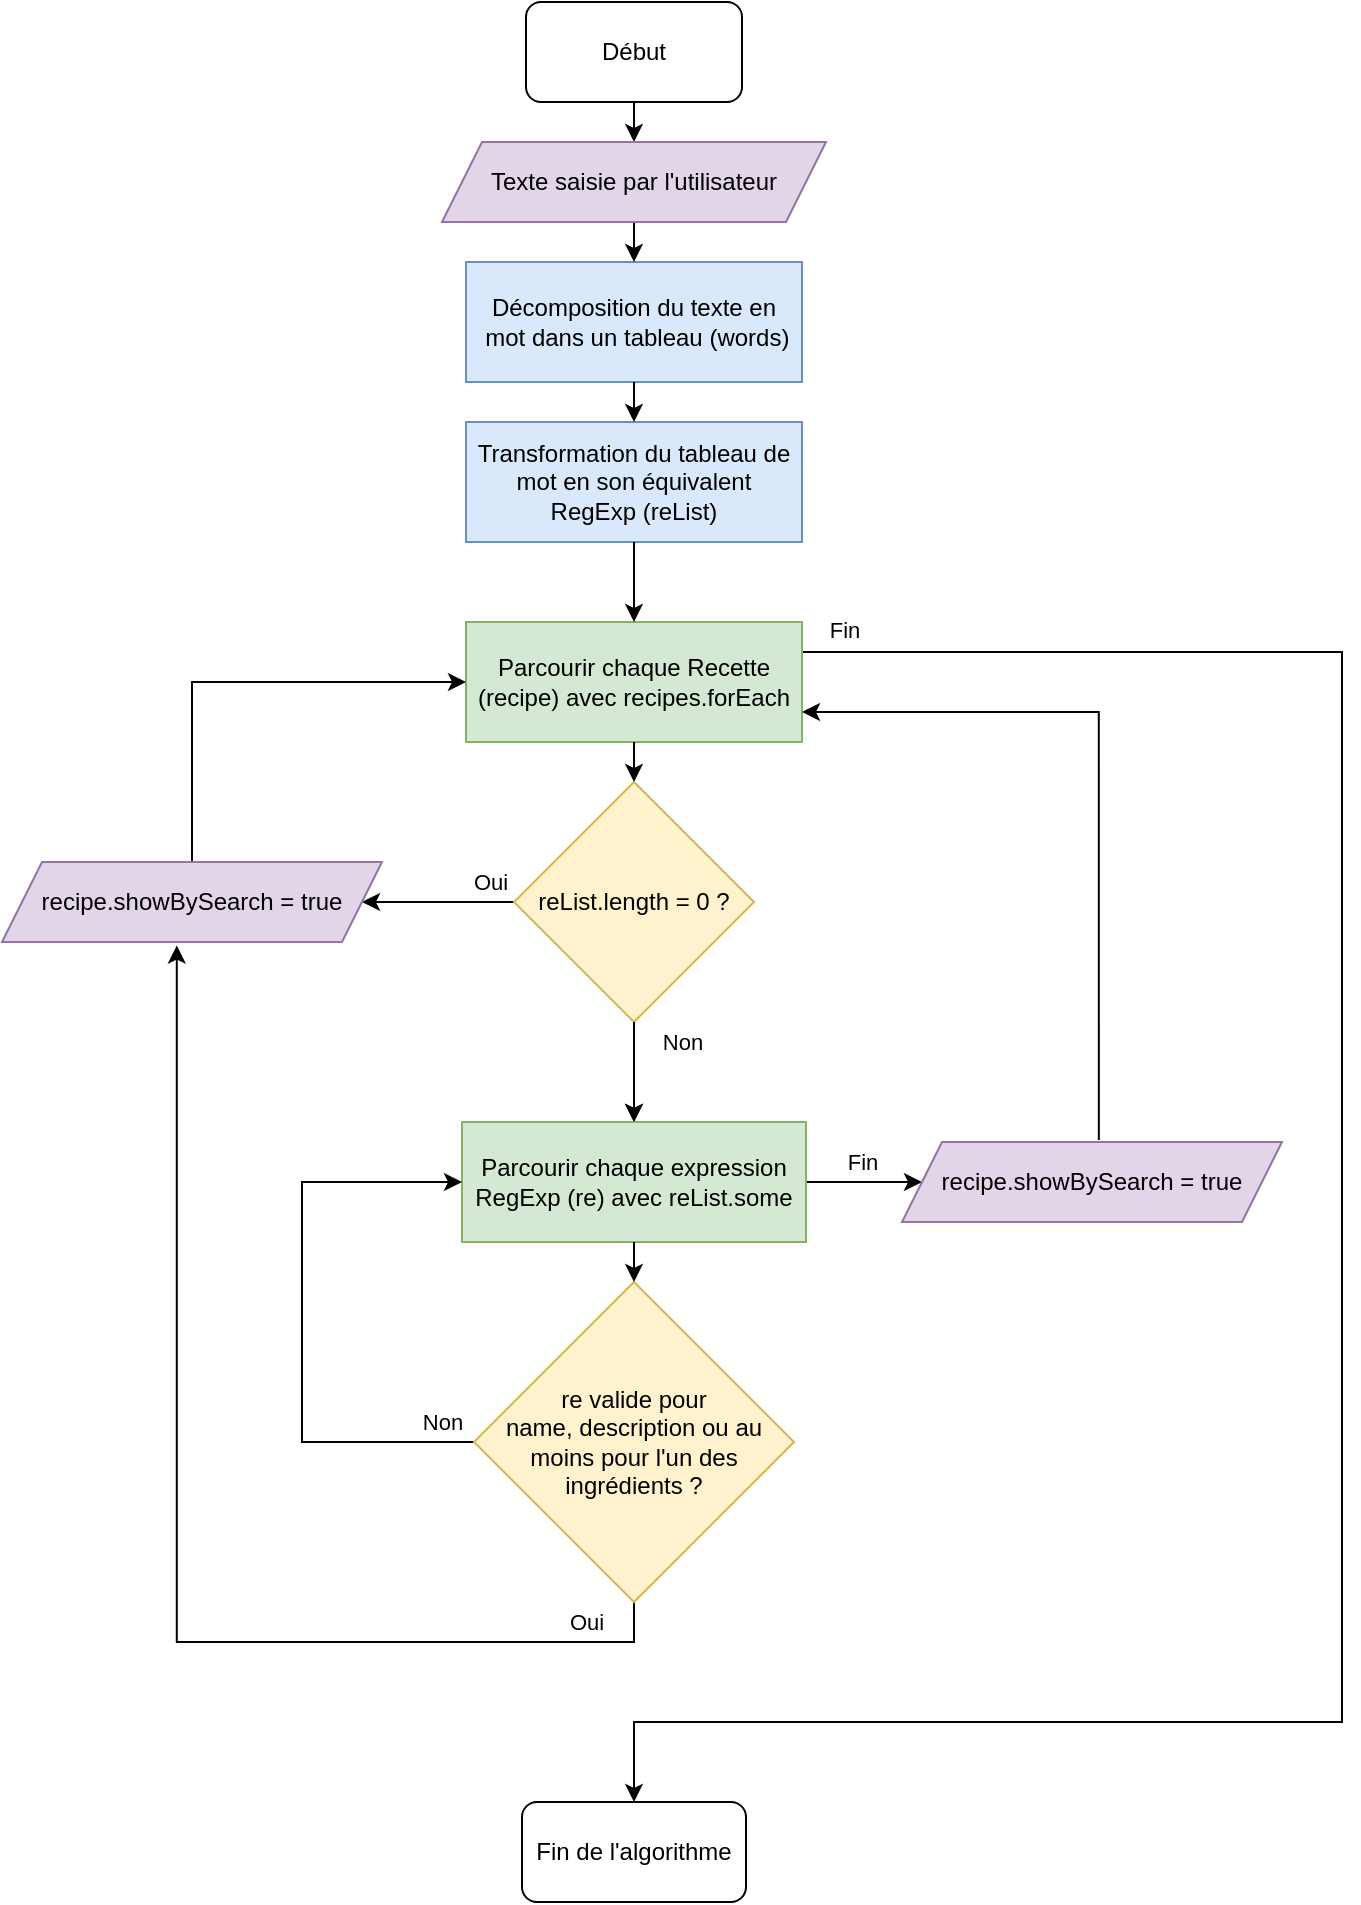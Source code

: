 <mxfile version="24.2.1" type="github">
  <diagram name="Page-1" id="fu2fMV-L6i4KWlRdfJtE">
    <mxGraphModel dx="1728" dy="943" grid="1" gridSize="10" guides="1" tooltips="1" connect="1" arrows="1" fold="1" page="1" pageScale="1" pageWidth="827" pageHeight="1169" math="0" shadow="0">
      <root>
        <mxCell id="0" />
        <mxCell id="1" parent="0" />
        <mxCell id="mlouHhY-SC-koA-eOmkY-3" value="Décomposition du texte en&lt;div&gt;&amp;nbsp;mot dans un tableau (words)&lt;/div&gt;" style="rounded=0;whiteSpace=wrap;html=1;fillColor=#dae8fc;strokeColor=#6c8ebf;" vertex="1" parent="1">
          <mxGeometry x="322" y="190" width="168" height="60" as="geometry" />
        </mxCell>
        <mxCell id="mlouHhY-SC-koA-eOmkY-5" value="Transformation du tableau de&lt;div&gt;mot en son équivalent&lt;/div&gt;&lt;div&gt;RegExp (reList)&lt;/div&gt;" style="rounded=0;whiteSpace=wrap;html=1;fillColor=#dae8fc;strokeColor=#6c8ebf;" vertex="1" parent="1">
          <mxGeometry x="322" y="270" width="168" height="60" as="geometry" />
        </mxCell>
        <mxCell id="mlouHhY-SC-koA-eOmkY-70" value="Fin" style="edgeStyle=orthogonalEdgeStyle;rounded=0;orthogonalLoop=1;jettySize=auto;html=1;exitX=1;exitY=0.25;exitDx=0;exitDy=0;entryX=0.5;entryY=0;entryDx=0;entryDy=0;spacingBottom=13;" edge="1" parent="1" source="mlouHhY-SC-koA-eOmkY-6" target="mlouHhY-SC-koA-eOmkY-52">
          <mxGeometry x="-0.966" y="5" relative="1" as="geometry">
            <Array as="points">
              <mxPoint x="760" y="385" />
              <mxPoint x="760" y="920" />
              <mxPoint x="406" y="920" />
            </Array>
            <mxPoint as="offset" />
          </mxGeometry>
        </mxCell>
        <mxCell id="mlouHhY-SC-koA-eOmkY-6" value="Parcourir chaque Recette (recipe) avec recipes.forEach" style="rounded=0;whiteSpace=wrap;html=1;fillColor=#d5e8d4;strokeColor=#82b366;" vertex="1" parent="1">
          <mxGeometry x="322" y="370" width="168" height="60" as="geometry" />
        </mxCell>
        <mxCell id="mlouHhY-SC-koA-eOmkY-47" value="Oui" style="edgeStyle=orthogonalEdgeStyle;rounded=0;orthogonalLoop=1;jettySize=auto;html=1;exitX=0;exitY=0.5;exitDx=0;exitDy=0;entryX=1;entryY=0.5;entryDx=0;entryDy=0;" edge="1" parent="1" source="mlouHhY-SC-koA-eOmkY-7" target="mlouHhY-SC-koA-eOmkY-62">
          <mxGeometry x="-0.68" y="-10" relative="1" as="geometry">
            <mxPoint x="246" y="510" as="targetPoint" />
            <mxPoint as="offset" />
          </mxGeometry>
        </mxCell>
        <mxCell id="mlouHhY-SC-koA-eOmkY-55" value="" style="edgeStyle=orthogonalEdgeStyle;rounded=0;orthogonalLoop=1;jettySize=auto;html=1;" edge="1" parent="1" source="mlouHhY-SC-koA-eOmkY-7" target="mlouHhY-SC-koA-eOmkY-10">
          <mxGeometry relative="1" as="geometry" />
        </mxCell>
        <mxCell id="mlouHhY-SC-koA-eOmkY-7" value="reList.length = 0 ?" style="rhombus;whiteSpace=wrap;html=1;fillColor=#fff2cc;strokeColor=#d6b656;" vertex="1" parent="1">
          <mxGeometry x="346" y="450" width="120" height="120" as="geometry" />
        </mxCell>
        <mxCell id="mlouHhY-SC-koA-eOmkY-42" value="Fin" style="edgeStyle=orthogonalEdgeStyle;rounded=0;orthogonalLoop=1;jettySize=auto;html=1;exitX=1;exitY=0.5;exitDx=0;exitDy=0;entryX=0;entryY=0.5;entryDx=0;entryDy=0;" edge="1" parent="1" source="mlouHhY-SC-koA-eOmkY-10" target="mlouHhY-SC-koA-eOmkY-64">
          <mxGeometry x="-0.035" y="10" relative="1" as="geometry">
            <mxPoint x="540" y="650" as="targetPoint" />
            <mxPoint as="offset" />
          </mxGeometry>
        </mxCell>
        <mxCell id="mlouHhY-SC-koA-eOmkY-10" value="Parcourir chaque expression RegExp (re) avec reList.some" style="rounded=0;whiteSpace=wrap;html=1;fillColor=#d5e8d4;strokeColor=#82b366;" vertex="1" parent="1">
          <mxGeometry x="320" y="620" width="172" height="60" as="geometry" />
        </mxCell>
        <mxCell id="mlouHhY-SC-koA-eOmkY-60" value="Non" style="edgeStyle=orthogonalEdgeStyle;rounded=0;orthogonalLoop=1;jettySize=auto;html=1;exitX=0;exitY=0.5;exitDx=0;exitDy=0;entryX=0;entryY=0.5;entryDx=0;entryDy=0;" edge="1" parent="1" source="mlouHhY-SC-koA-eOmkY-11" target="mlouHhY-SC-koA-eOmkY-10">
          <mxGeometry x="-0.892" y="-10" relative="1" as="geometry">
            <Array as="points">
              <mxPoint x="240" y="780" />
              <mxPoint x="240" y="650" />
            </Array>
            <mxPoint as="offset" />
          </mxGeometry>
        </mxCell>
        <mxCell id="mlouHhY-SC-koA-eOmkY-61" value="Oui" style="edgeStyle=orthogonalEdgeStyle;rounded=0;orthogonalLoop=1;jettySize=auto;html=1;exitX=0.5;exitY=1;exitDx=0;exitDy=0;entryX=0.46;entryY=1.044;entryDx=0;entryDy=0;entryPerimeter=0;" edge="1" parent="1" source="mlouHhY-SC-koA-eOmkY-11" target="mlouHhY-SC-koA-eOmkY-62">
          <mxGeometry x="-0.851" y="-10" relative="1" as="geometry">
            <mxPoint x="130" y="580" as="targetPoint" />
            <mxPoint as="offset" />
          </mxGeometry>
        </mxCell>
        <mxCell id="mlouHhY-SC-koA-eOmkY-11" value="re valide pour &lt;br&gt;name,&amp;nbsp;&lt;span style=&quot;background-color: initial;&quot;&gt;description ou au moins pour l&#39;un des ingrédients&amp;nbsp;&lt;/span&gt;&lt;span style=&quot;background-color: initial;&quot;&gt;?&lt;/span&gt;" style="rhombus;whiteSpace=wrap;html=1;fillColor=#fff2cc;strokeColor=#d6b656;" vertex="1" parent="1">
          <mxGeometry x="326" y="700" width="160" height="160" as="geometry" />
        </mxCell>
        <mxCell id="mlouHhY-SC-koA-eOmkY-17" value="" style="endArrow=classic;html=1;rounded=0;entryX=0.5;entryY=0;entryDx=0;entryDy=0;exitX=0.5;exitY=1;exitDx=0;exitDy=0;" edge="1" parent="1" source="mlouHhY-SC-koA-eOmkY-10" target="mlouHhY-SC-koA-eOmkY-11">
          <mxGeometry width="50" height="50" relative="1" as="geometry">
            <mxPoint x="322" y="710" as="sourcePoint" />
            <mxPoint x="372" y="660" as="targetPoint" />
          </mxGeometry>
        </mxCell>
        <mxCell id="mlouHhY-SC-koA-eOmkY-18" value="Non" style="endArrow=classic;html=1;rounded=0;entryX=0.5;entryY=0;entryDx=0;entryDy=0;exitX=0.5;exitY=1;exitDx=0;exitDy=0;" edge="1" parent="1" source="mlouHhY-SC-koA-eOmkY-7" target="mlouHhY-SC-koA-eOmkY-10">
          <mxGeometry x="-0.6" y="24" width="50" height="50" relative="1" as="geometry">
            <mxPoint x="322" y="680" as="sourcePoint" />
            <mxPoint x="372" y="630" as="targetPoint" />
            <mxPoint as="offset" />
          </mxGeometry>
        </mxCell>
        <mxCell id="mlouHhY-SC-koA-eOmkY-50" style="edgeStyle=orthogonalEdgeStyle;rounded=0;orthogonalLoop=1;jettySize=auto;html=1;exitX=0.518;exitY=-0.025;exitDx=0;exitDy=0;entryX=1;entryY=0.75;entryDx=0;entryDy=0;exitPerimeter=0;" edge="1" parent="1" source="mlouHhY-SC-koA-eOmkY-64" target="mlouHhY-SC-koA-eOmkY-6">
          <mxGeometry relative="1" as="geometry">
            <mxPoint x="628" y="630" as="sourcePoint" />
          </mxGeometry>
        </mxCell>
        <mxCell id="mlouHhY-SC-koA-eOmkY-23" value="" style="endArrow=classic;html=1;rounded=0;exitX=0.5;exitY=1;exitDx=0;exitDy=0;" edge="1" parent="1" source="mlouHhY-SC-koA-eOmkY-66">
          <mxGeometry width="50" height="50" relative="1" as="geometry">
            <mxPoint x="406" y="170" as="sourcePoint" />
            <mxPoint x="406" y="190" as="targetPoint" />
          </mxGeometry>
        </mxCell>
        <mxCell id="mlouHhY-SC-koA-eOmkY-24" value="" style="endArrow=classic;html=1;rounded=0;entryX=0.5;entryY=0;entryDx=0;entryDy=0;exitX=0.5;exitY=1;exitDx=0;exitDy=0;" edge="1" parent="1" source="mlouHhY-SC-koA-eOmkY-3" target="mlouHhY-SC-koA-eOmkY-5">
          <mxGeometry width="50" height="50" relative="1" as="geometry">
            <mxPoint x="222" y="330" as="sourcePoint" />
            <mxPoint x="272" y="280" as="targetPoint" />
          </mxGeometry>
        </mxCell>
        <mxCell id="mlouHhY-SC-koA-eOmkY-25" value="" style="endArrow=classic;html=1;rounded=0;entryX=0.5;entryY=0;entryDx=0;entryDy=0;exitX=0.5;exitY=1;exitDx=0;exitDy=0;" edge="1" parent="1" source="mlouHhY-SC-koA-eOmkY-5" target="mlouHhY-SC-koA-eOmkY-6">
          <mxGeometry width="50" height="50" relative="1" as="geometry">
            <mxPoint x="222" y="370" as="sourcePoint" />
            <mxPoint x="272" y="320" as="targetPoint" />
          </mxGeometry>
        </mxCell>
        <mxCell id="mlouHhY-SC-koA-eOmkY-26" value="" style="endArrow=classic;html=1;rounded=0;entryX=0.5;entryY=0;entryDx=0;entryDy=0;exitX=0.5;exitY=1;exitDx=0;exitDy=0;" edge="1" parent="1" source="mlouHhY-SC-koA-eOmkY-6" target="mlouHhY-SC-koA-eOmkY-7">
          <mxGeometry width="50" height="50" relative="1" as="geometry">
            <mxPoint x="222" y="390" as="sourcePoint" />
            <mxPoint x="272" y="340" as="targetPoint" />
          </mxGeometry>
        </mxCell>
        <mxCell id="mlouHhY-SC-koA-eOmkY-52" value="Fin de l&#39;algorithme" style="rounded=1;whiteSpace=wrap;html=1;" vertex="1" parent="1">
          <mxGeometry x="350" y="960" width="112" height="50" as="geometry" />
        </mxCell>
        <mxCell id="mlouHhY-SC-koA-eOmkY-63" style="edgeStyle=orthogonalEdgeStyle;rounded=0;orthogonalLoop=1;jettySize=auto;html=1;exitX=0.5;exitY=0;exitDx=0;exitDy=0;entryX=0;entryY=0.5;entryDx=0;entryDy=0;" edge="1" parent="1" source="mlouHhY-SC-koA-eOmkY-62" target="mlouHhY-SC-koA-eOmkY-6">
          <mxGeometry relative="1" as="geometry" />
        </mxCell>
        <mxCell id="mlouHhY-SC-koA-eOmkY-62" value="recipe.showBySearch = true" style="shape=parallelogram;perimeter=parallelogramPerimeter;whiteSpace=wrap;html=1;fixedSize=1;fillColor=#e1d5e7;strokeColor=#9673a6;" vertex="1" parent="1">
          <mxGeometry x="90" y="490" width="190" height="40" as="geometry" />
        </mxCell>
        <mxCell id="mlouHhY-SC-koA-eOmkY-64" value="recipe.showBySearch = true" style="shape=parallelogram;perimeter=parallelogramPerimeter;whiteSpace=wrap;html=1;fixedSize=1;fillColor=#e1d5e7;strokeColor=#9673a6;" vertex="1" parent="1">
          <mxGeometry x="540" y="630" width="190" height="40" as="geometry" />
        </mxCell>
        <mxCell id="mlouHhY-SC-koA-eOmkY-69" style="edgeStyle=orthogonalEdgeStyle;rounded=0;orthogonalLoop=1;jettySize=auto;html=1;exitX=0.5;exitY=1;exitDx=0;exitDy=0;entryX=0.5;entryY=0;entryDx=0;entryDy=0;" edge="1" parent="1" source="mlouHhY-SC-koA-eOmkY-65" target="mlouHhY-SC-koA-eOmkY-66">
          <mxGeometry relative="1" as="geometry" />
        </mxCell>
        <mxCell id="mlouHhY-SC-koA-eOmkY-65" value="Début" style="rounded=1;whiteSpace=wrap;html=1;" vertex="1" parent="1">
          <mxGeometry x="352" y="60" width="108" height="50" as="geometry" />
        </mxCell>
        <mxCell id="mlouHhY-SC-koA-eOmkY-66" value="Texte saisie par l&#39;utilisateur" style="shape=parallelogram;perimeter=parallelogramPerimeter;whiteSpace=wrap;html=1;fixedSize=1;fillColor=#e1d5e7;strokeColor=#9673a6;" vertex="1" parent="1">
          <mxGeometry x="310" y="130" width="192" height="40" as="geometry" />
        </mxCell>
      </root>
    </mxGraphModel>
  </diagram>
</mxfile>
